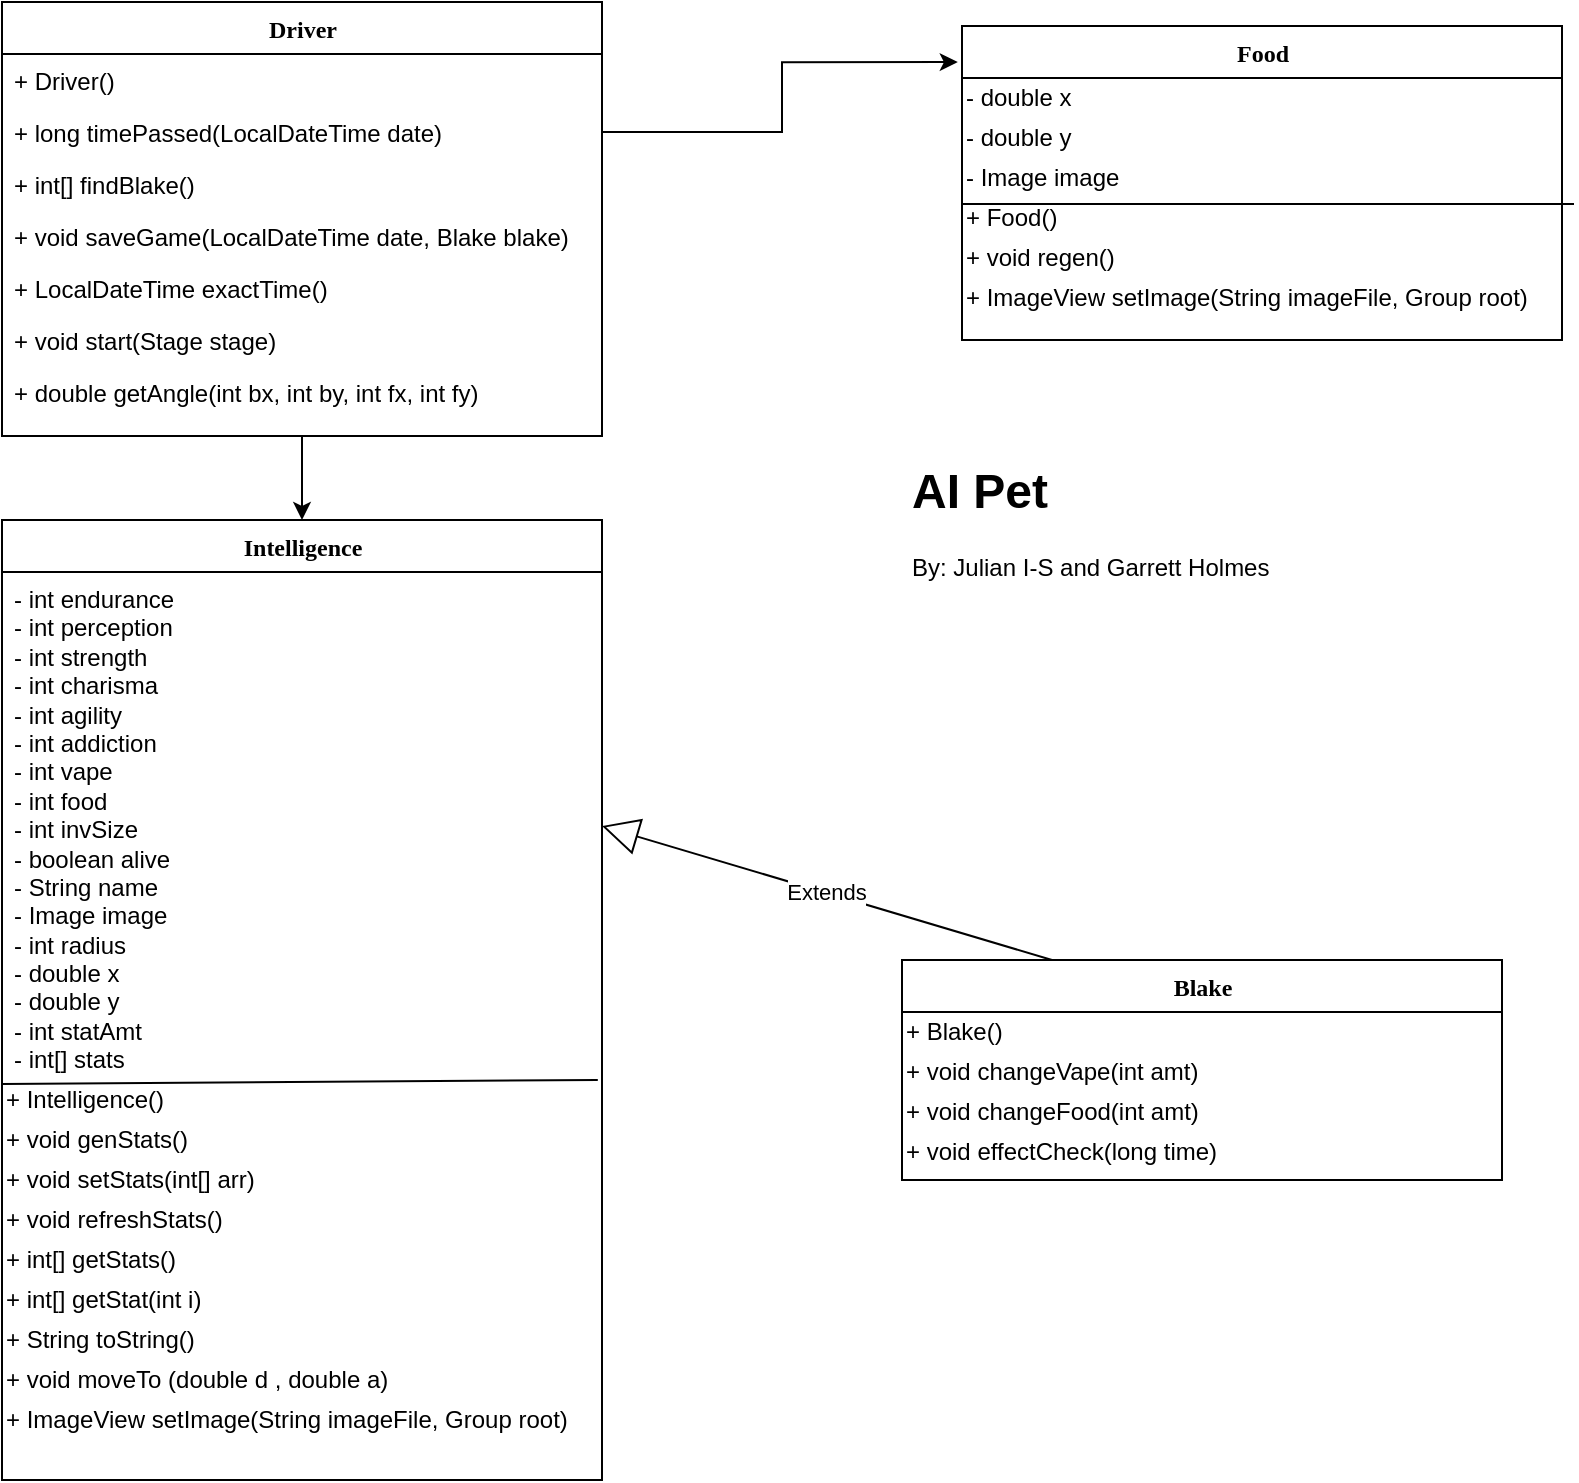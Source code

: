 <mxfile version="10.7.5" type="device"><diagram name="Page-1" id="9f46799a-70d6-7492-0946-bef42562c5a5"><mxGraphModel dx="754" dy="385" grid="1" gridSize="10" guides="1" tooltips="1" connect="1" arrows="1" fold="1" page="1" pageScale="1" pageWidth="1100" pageHeight="850" background="#ffffff" math="0" shadow="0"><root><mxCell id="0"/><mxCell id="1" parent="0"/><mxCell id="VMpeUlqAAUaI_mTHuJMa-54" style="edgeStyle=orthogonalEdgeStyle;rounded=0;orthogonalLoop=1;jettySize=auto;html=1;entryX=0.5;entryY=0;entryDx=0;entryDy=0;" parent="1" source="78961159f06e98e8-17" target="tER7RVfqOqKrk0vnhdZR-2" edge="1"><mxGeometry relative="1" as="geometry"/></mxCell><mxCell id="78961159f06e98e8-17" value="Driver" style="swimlane;html=1;fontStyle=1;align=center;verticalAlign=top;childLayout=stackLayout;horizontal=1;startSize=26;horizontalStack=0;resizeParent=1;resizeLast=0;collapsible=1;marginBottom=0;swimlaneFillColor=#ffffff;rounded=0;shadow=0;comic=0;labelBackgroundColor=none;strokeColor=#000000;strokeWidth=1;fillColor=none;fontFamily=Verdana;fontSize=12;fontColor=#000000;" parent="1" vertex="1"><mxGeometry x="40" y="48" width="300" height="217" as="geometry"/></mxCell><mxCell id="78961159f06e98e8-21" value="+ Driver()" style="text;html=1;strokeColor=none;fillColor=none;align=left;verticalAlign=top;spacingLeft=4;spacingRight=4;whiteSpace=wrap;overflow=hidden;rotatable=0;points=[[0,0.5],[1,0.5]];portConstraint=eastwest;" parent="78961159f06e98e8-17" vertex="1"><mxGeometry y="26" width="300" height="26" as="geometry"/></mxCell><mxCell id="78961159f06e98e8-23" value="+ long timePassed(LocalDateTime date)" style="text;html=1;strokeColor=none;fillColor=none;align=left;verticalAlign=top;spacingLeft=4;spacingRight=4;whiteSpace=wrap;overflow=hidden;rotatable=0;points=[[0,0.5],[1,0.5]];portConstraint=eastwest;" parent="78961159f06e98e8-17" vertex="1"><mxGeometry y="52" width="300" height="26" as="geometry"/></mxCell><mxCell id="78961159f06e98e8-25" value="+ int[] findBlake()" style="text;html=1;strokeColor=none;fillColor=none;align=left;verticalAlign=top;spacingLeft=4;spacingRight=4;whiteSpace=wrap;overflow=hidden;rotatable=0;points=[[0,0.5],[1,0.5]];portConstraint=eastwest;" parent="78961159f06e98e8-17" vertex="1"><mxGeometry y="78" width="300" height="26" as="geometry"/></mxCell><mxCell id="78961159f06e98e8-26" value="+ void saveGame(LocalDateTime date, Blake blake)" style="text;html=1;strokeColor=none;fillColor=none;align=left;verticalAlign=top;spacingLeft=4;spacingRight=4;whiteSpace=wrap;overflow=hidden;rotatable=0;points=[[0,0.5],[1,0.5]];portConstraint=eastwest;" parent="78961159f06e98e8-17" vertex="1"><mxGeometry y="104" width="300" height="26" as="geometry"/></mxCell><mxCell id="78961159f06e98e8-24" value="+ LocalDateTime exactTime()&lt;br&gt;&lt;br&gt;" style="text;html=1;strokeColor=none;fillColor=none;align=left;verticalAlign=top;spacingLeft=4;spacingRight=4;whiteSpace=wrap;overflow=hidden;rotatable=0;points=[[0,0.5],[1,0.5]];portConstraint=eastwest;" parent="78961159f06e98e8-17" vertex="1"><mxGeometry y="130" width="300" height="26" as="geometry"/></mxCell><mxCell id="78961159f06e98e8-20" value="+ void start(Stage stage)" style="text;html=1;strokeColor=none;fillColor=none;align=left;verticalAlign=top;spacingLeft=4;spacingRight=4;whiteSpace=wrap;overflow=hidden;rotatable=0;points=[[0,0.5],[1,0.5]];portConstraint=eastwest;" parent="78961159f06e98e8-17" vertex="1"><mxGeometry y="156" width="300" height="26" as="geometry"/></mxCell><mxCell id="78961159f06e98e8-27" value="+ double getAngle(int bx, int by, int fx, int fy)" style="text;html=1;strokeColor=none;fillColor=none;align=left;verticalAlign=top;spacingLeft=4;spacingRight=4;whiteSpace=wrap;overflow=hidden;rotatable=0;points=[[0,0.5],[1,0.5]];portConstraint=eastwest;" parent="78961159f06e98e8-17" vertex="1"><mxGeometry y="182" width="300" height="26" as="geometry"/></mxCell><mxCell id="tER7RVfqOqKrk0vnhdZR-2" value="Intelligence" style="swimlane;html=1;fontStyle=1;align=center;verticalAlign=top;childLayout=stackLayout;horizontal=1;startSize=26;horizontalStack=0;resizeParent=1;resizeLast=0;collapsible=1;marginBottom=0;swimlaneFillColor=#ffffff;rounded=0;shadow=0;comic=0;labelBackgroundColor=none;strokeColor=#000000;strokeWidth=1;fillColor=none;fontFamily=Verdana;fontSize=12;fontColor=#000000;" parent="1" vertex="1"><mxGeometry x="40" y="307" width="300" height="480" as="geometry"><mxRectangle x="90" y="350" width="70" height="26" as="alternateBounds"/></mxGeometry></mxCell><mxCell id="tER7RVfqOqKrk0vnhdZR-3" value="- int endurance&lt;br&gt;- int perception&lt;br&gt;- int strength&lt;br&gt;- int charisma&lt;br&gt;- int agility&lt;br&gt;- int addiction&lt;br&gt;- int vape&lt;br&gt;- int food&lt;br&gt;- int invSize&lt;br&gt;- boolean alive&lt;br&gt;- String name&lt;br&gt;- Image image&lt;br&gt;- int radius&lt;br&gt;- double x&lt;br&gt;- double y&lt;br&gt;- int statAmt&lt;br&gt;- int[] stats&lt;br&gt;" style="text;html=1;strokeColor=none;fillColor=none;align=left;verticalAlign=top;spacingLeft=4;spacingRight=4;whiteSpace=wrap;overflow=hidden;rotatable=0;points=[[0,0.5],[1,0.5]];portConstraint=eastwest;" parent="tER7RVfqOqKrk0vnhdZR-2" vertex="1"><mxGeometry y="26" width="300" height="254" as="geometry"/></mxCell><mxCell id="tER7RVfqOqKrk0vnhdZR-11" value="" style="endArrow=none;html=1;exitX=0;exitY=1.008;exitDx=0;exitDy=0;exitPerimeter=0;entryX=0.993;entryY=1;entryDx=0;entryDy=0;entryPerimeter=0;" parent="tER7RVfqOqKrk0vnhdZR-2" source="tER7RVfqOqKrk0vnhdZR-3" target="tER7RVfqOqKrk0vnhdZR-3" edge="1"><mxGeometry width="50" height="50" relative="1" as="geometry"><mxPoint y="550" as="sourcePoint"/><mxPoint x="50" y="500" as="targetPoint"/></mxGeometry></mxCell><mxCell id="tER7RVfqOqKrk0vnhdZR-14" value="&lt;div style=&quot;text-align: left&quot;&gt;&lt;span&gt;+ Intelligence()&lt;/span&gt;&lt;/div&gt;" style="text;html=1;strokeColor=none;fillColor=none;align=left;verticalAlign=middle;whiteSpace=wrap;rounded=0;" parent="tER7RVfqOqKrk0vnhdZR-2" vertex="1"><mxGeometry y="280" width="300" height="20" as="geometry"/></mxCell><mxCell id="tER7RVfqOqKrk0vnhdZR-15" value="+ void genStats()" style="text;html=1;strokeColor=none;fillColor=none;align=left;verticalAlign=middle;whiteSpace=wrap;rounded=0;" parent="tER7RVfqOqKrk0vnhdZR-2" vertex="1"><mxGeometry y="300" width="300" height="20" as="geometry"/></mxCell><mxCell id="tER7RVfqOqKrk0vnhdZR-17" value="+ void setStats(int[] arr)" style="text;html=1;strokeColor=none;fillColor=none;align=left;verticalAlign=middle;whiteSpace=wrap;rounded=0;" parent="tER7RVfqOqKrk0vnhdZR-2" vertex="1"><mxGeometry y="320" width="300" height="20" as="geometry"/></mxCell><mxCell id="tER7RVfqOqKrk0vnhdZR-16" value="+ void refreshStats()" style="text;html=1;strokeColor=none;fillColor=none;align=left;verticalAlign=middle;whiteSpace=wrap;rounded=0;" parent="tER7RVfqOqKrk0vnhdZR-2" vertex="1"><mxGeometry y="340" width="300" height="20" as="geometry"/></mxCell><mxCell id="tER7RVfqOqKrk0vnhdZR-18" value="+ int[] getStats()" style="text;html=1;strokeColor=none;fillColor=none;align=left;verticalAlign=middle;whiteSpace=wrap;rounded=0;" parent="tER7RVfqOqKrk0vnhdZR-2" vertex="1"><mxGeometry y="360" width="300" height="20" as="geometry"/></mxCell><mxCell id="tER7RVfqOqKrk0vnhdZR-19" value="+ int[] getStat(int i)" style="text;html=1;strokeColor=none;fillColor=none;align=left;verticalAlign=middle;whiteSpace=wrap;rounded=0;" parent="tER7RVfqOqKrk0vnhdZR-2" vertex="1"><mxGeometry y="380" width="300" height="20" as="geometry"/></mxCell><mxCell id="VMpeUlqAAUaI_mTHuJMa-10" value="+ String toString()" style="text;html=1;strokeColor=none;fillColor=none;align=left;verticalAlign=middle;whiteSpace=wrap;rounded=0;" parent="tER7RVfqOqKrk0vnhdZR-2" vertex="1"><mxGeometry y="400" width="300" height="20" as="geometry"/></mxCell><mxCell id="VMpeUlqAAUaI_mTHuJMa-11" value="+ void moveTo (double d , double a)" style="text;html=1;strokeColor=none;fillColor=none;align=left;verticalAlign=middle;whiteSpace=wrap;rounded=0;" parent="tER7RVfqOqKrk0vnhdZR-2" vertex="1"><mxGeometry y="420" width="300" height="20" as="geometry"/></mxCell><mxCell id="VMpeUlqAAUaI_mTHuJMa-12" value="+ ImageView setImage(String imageFile, Group root)" style="text;html=1;strokeColor=none;fillColor=none;align=left;verticalAlign=middle;whiteSpace=wrap;rounded=0;" parent="tER7RVfqOqKrk0vnhdZR-2" vertex="1"><mxGeometry y="440" width="300" height="20" as="geometry"/></mxCell><mxCell id="VMpeUlqAAUaI_mTHuJMa-15" value="Food" style="swimlane;html=1;fontStyle=1;align=center;verticalAlign=top;childLayout=stackLayout;horizontal=1;startSize=26;horizontalStack=0;resizeParent=1;resizeLast=0;collapsible=1;marginBottom=0;swimlaneFillColor=#ffffff;rounded=0;shadow=0;comic=0;labelBackgroundColor=none;strokeColor=#000000;strokeWidth=1;fillColor=none;fontFamily=Verdana;fontSize=12;fontColor=#000000;" parent="1" vertex="1"><mxGeometry x="520" y="60" width="300" height="157" as="geometry"><mxRectangle x="90" y="350" width="70" height="26" as="alternateBounds"/></mxGeometry></mxCell><mxCell id="VMpeUlqAAUaI_mTHuJMa-30" value="- double x" style="text;html=1;strokeColor=none;fillColor=none;align=left;verticalAlign=middle;whiteSpace=wrap;rounded=0;" parent="VMpeUlqAAUaI_mTHuJMa-15" vertex="1"><mxGeometry y="26" width="300" height="20" as="geometry"/></mxCell><mxCell id="VMpeUlqAAUaI_mTHuJMa-31" value="- double y" style="text;html=1;strokeColor=none;fillColor=none;align=left;verticalAlign=middle;whiteSpace=wrap;rounded=0;" parent="VMpeUlqAAUaI_mTHuJMa-15" vertex="1"><mxGeometry y="46" width="300" height="20" as="geometry"/></mxCell><mxCell id="VMpeUlqAAUaI_mTHuJMa-32" value="- Image image" style="text;html=1;strokeColor=none;fillColor=none;align=left;verticalAlign=middle;whiteSpace=wrap;rounded=0;" parent="VMpeUlqAAUaI_mTHuJMa-15" vertex="1"><mxGeometry y="66" width="300" height="20" as="geometry"/></mxCell><mxCell id="VMpeUlqAAUaI_mTHuJMa-34" value="" style="endArrow=none;html=1;exitX=0;exitY=1.15;exitDx=0;exitDy=0;exitPerimeter=0;entryX=1.02;entryY=1.15;entryDx=0;entryDy=0;entryPerimeter=0;" parent="VMpeUlqAAUaI_mTHuJMa-15" source="VMpeUlqAAUaI_mTHuJMa-32" target="VMpeUlqAAUaI_mTHuJMa-32" edge="1"><mxGeometry width="50" height="50" relative="1" as="geometry"><mxPoint x="50" y="169" as="sourcePoint"/><mxPoint x="100" y="119" as="targetPoint"/></mxGeometry></mxCell><mxCell id="VMpeUlqAAUaI_mTHuJMa-45" value="+ Food()" style="text;html=1;strokeColor=none;fillColor=none;align=left;verticalAlign=middle;whiteSpace=wrap;rounded=0;" parent="VMpeUlqAAUaI_mTHuJMa-15" vertex="1"><mxGeometry y="86" width="300" height="20" as="geometry"/></mxCell><mxCell id="VMpeUlqAAUaI_mTHuJMa-46" value="+ void regen()" style="text;html=1;strokeColor=none;fillColor=none;align=left;verticalAlign=middle;whiteSpace=wrap;rounded=0;" parent="VMpeUlqAAUaI_mTHuJMa-15" vertex="1"><mxGeometry y="106" width="300" height="20" as="geometry"/></mxCell><mxCell id="VMpeUlqAAUaI_mTHuJMa-47" value="+ ImageView setImage(String imageFile, Group root)" style="text;html=1;strokeColor=none;fillColor=none;align=left;verticalAlign=middle;whiteSpace=wrap;rounded=0;" parent="VMpeUlqAAUaI_mTHuJMa-15" vertex="1"><mxGeometry y="126" width="300" height="20" as="geometry"/></mxCell><mxCell id="VMpeUlqAAUaI_mTHuJMa-1" value="Blake" style="swimlane;html=1;fontStyle=1;align=center;verticalAlign=top;childLayout=stackLayout;horizontal=1;startSize=26;horizontalStack=0;resizeParent=1;resizeLast=0;collapsible=1;marginBottom=0;swimlaneFillColor=#ffffff;rounded=0;shadow=0;comic=0;labelBackgroundColor=none;strokeColor=#000000;strokeWidth=1;fillColor=none;fontFamily=Verdana;fontSize=12;fontColor=#000000;" parent="1" vertex="1"><mxGeometry x="490" y="527" width="300" height="110" as="geometry"><mxRectangle x="90" y="350" width="70" height="26" as="alternateBounds"/></mxGeometry></mxCell><mxCell id="VMpeUlqAAUaI_mTHuJMa-4" value="+ Blake()" style="text;html=1;strokeColor=none;fillColor=none;align=left;verticalAlign=middle;whiteSpace=wrap;rounded=0;" parent="VMpeUlqAAUaI_mTHuJMa-1" vertex="1"><mxGeometry y="26" width="300" height="20" as="geometry"/></mxCell><mxCell id="VMpeUlqAAUaI_mTHuJMa-6" value="+ void changeVape(int amt)" style="text;html=1;strokeColor=none;fillColor=none;align=left;verticalAlign=middle;whiteSpace=wrap;rounded=0;" parent="VMpeUlqAAUaI_mTHuJMa-1" vertex="1"><mxGeometry y="46" width="300" height="20" as="geometry"/></mxCell><mxCell id="VMpeUlqAAUaI_mTHuJMa-13" value="+ void changeFood(int amt)" style="text;html=1;strokeColor=none;fillColor=none;align=left;verticalAlign=middle;whiteSpace=wrap;rounded=0;" parent="VMpeUlqAAUaI_mTHuJMa-1" vertex="1"><mxGeometry y="66" width="300" height="20" as="geometry"/></mxCell><mxCell id="VMpeUlqAAUaI_mTHuJMa-14" value="+ void effectCheck(long time)" style="text;html=1;strokeColor=none;fillColor=none;align=left;verticalAlign=middle;whiteSpace=wrap;rounded=0;" parent="VMpeUlqAAUaI_mTHuJMa-1" vertex="1"><mxGeometry y="86" width="300" height="20" as="geometry"/></mxCell><mxCell id="VMpeUlqAAUaI_mTHuJMa-52" value="Extends" style="endArrow=block;endSize=16;endFill=0;html=1;entryX=1;entryY=0.5;entryDx=0;entryDy=0;rounded=0;exitX=0.25;exitY=0;exitDx=0;exitDy=0;" parent="1" source="VMpeUlqAAUaI_mTHuJMa-1" target="tER7RVfqOqKrk0vnhdZR-3" edge="1"><mxGeometry width="160" relative="1" as="geometry"><mxPoint x="490" y="537" as="sourcePoint"/><mxPoint x="510" y="810" as="targetPoint"/></mxGeometry></mxCell><mxCell id="VMpeUlqAAUaI_mTHuJMa-53" style="edgeStyle=orthogonalEdgeStyle;rounded=0;orthogonalLoop=1;jettySize=auto;html=1;entryX=-0.007;entryY=0.115;entryDx=0;entryDy=0;entryPerimeter=0;" parent="1" source="78961159f06e98e8-23" target="VMpeUlqAAUaI_mTHuJMa-15" edge="1"><mxGeometry relative="1" as="geometry"/></mxCell><mxCell id="s4zojwwY9Psn6ycQMrYg-2" value="&lt;h1&gt;AI Pet&lt;/h1&gt;&lt;div&gt;By: Julian I-S and Garrett Holmes&lt;/div&gt;" style="text;html=1;strokeColor=none;fillColor=none;spacing=5;spacingTop=-20;whiteSpace=wrap;overflow=hidden;rounded=0;" vertex="1" parent="1"><mxGeometry x="490" y="273" width="190" height="120" as="geometry"/></mxCell></root></mxGraphModel></diagram></mxfile>